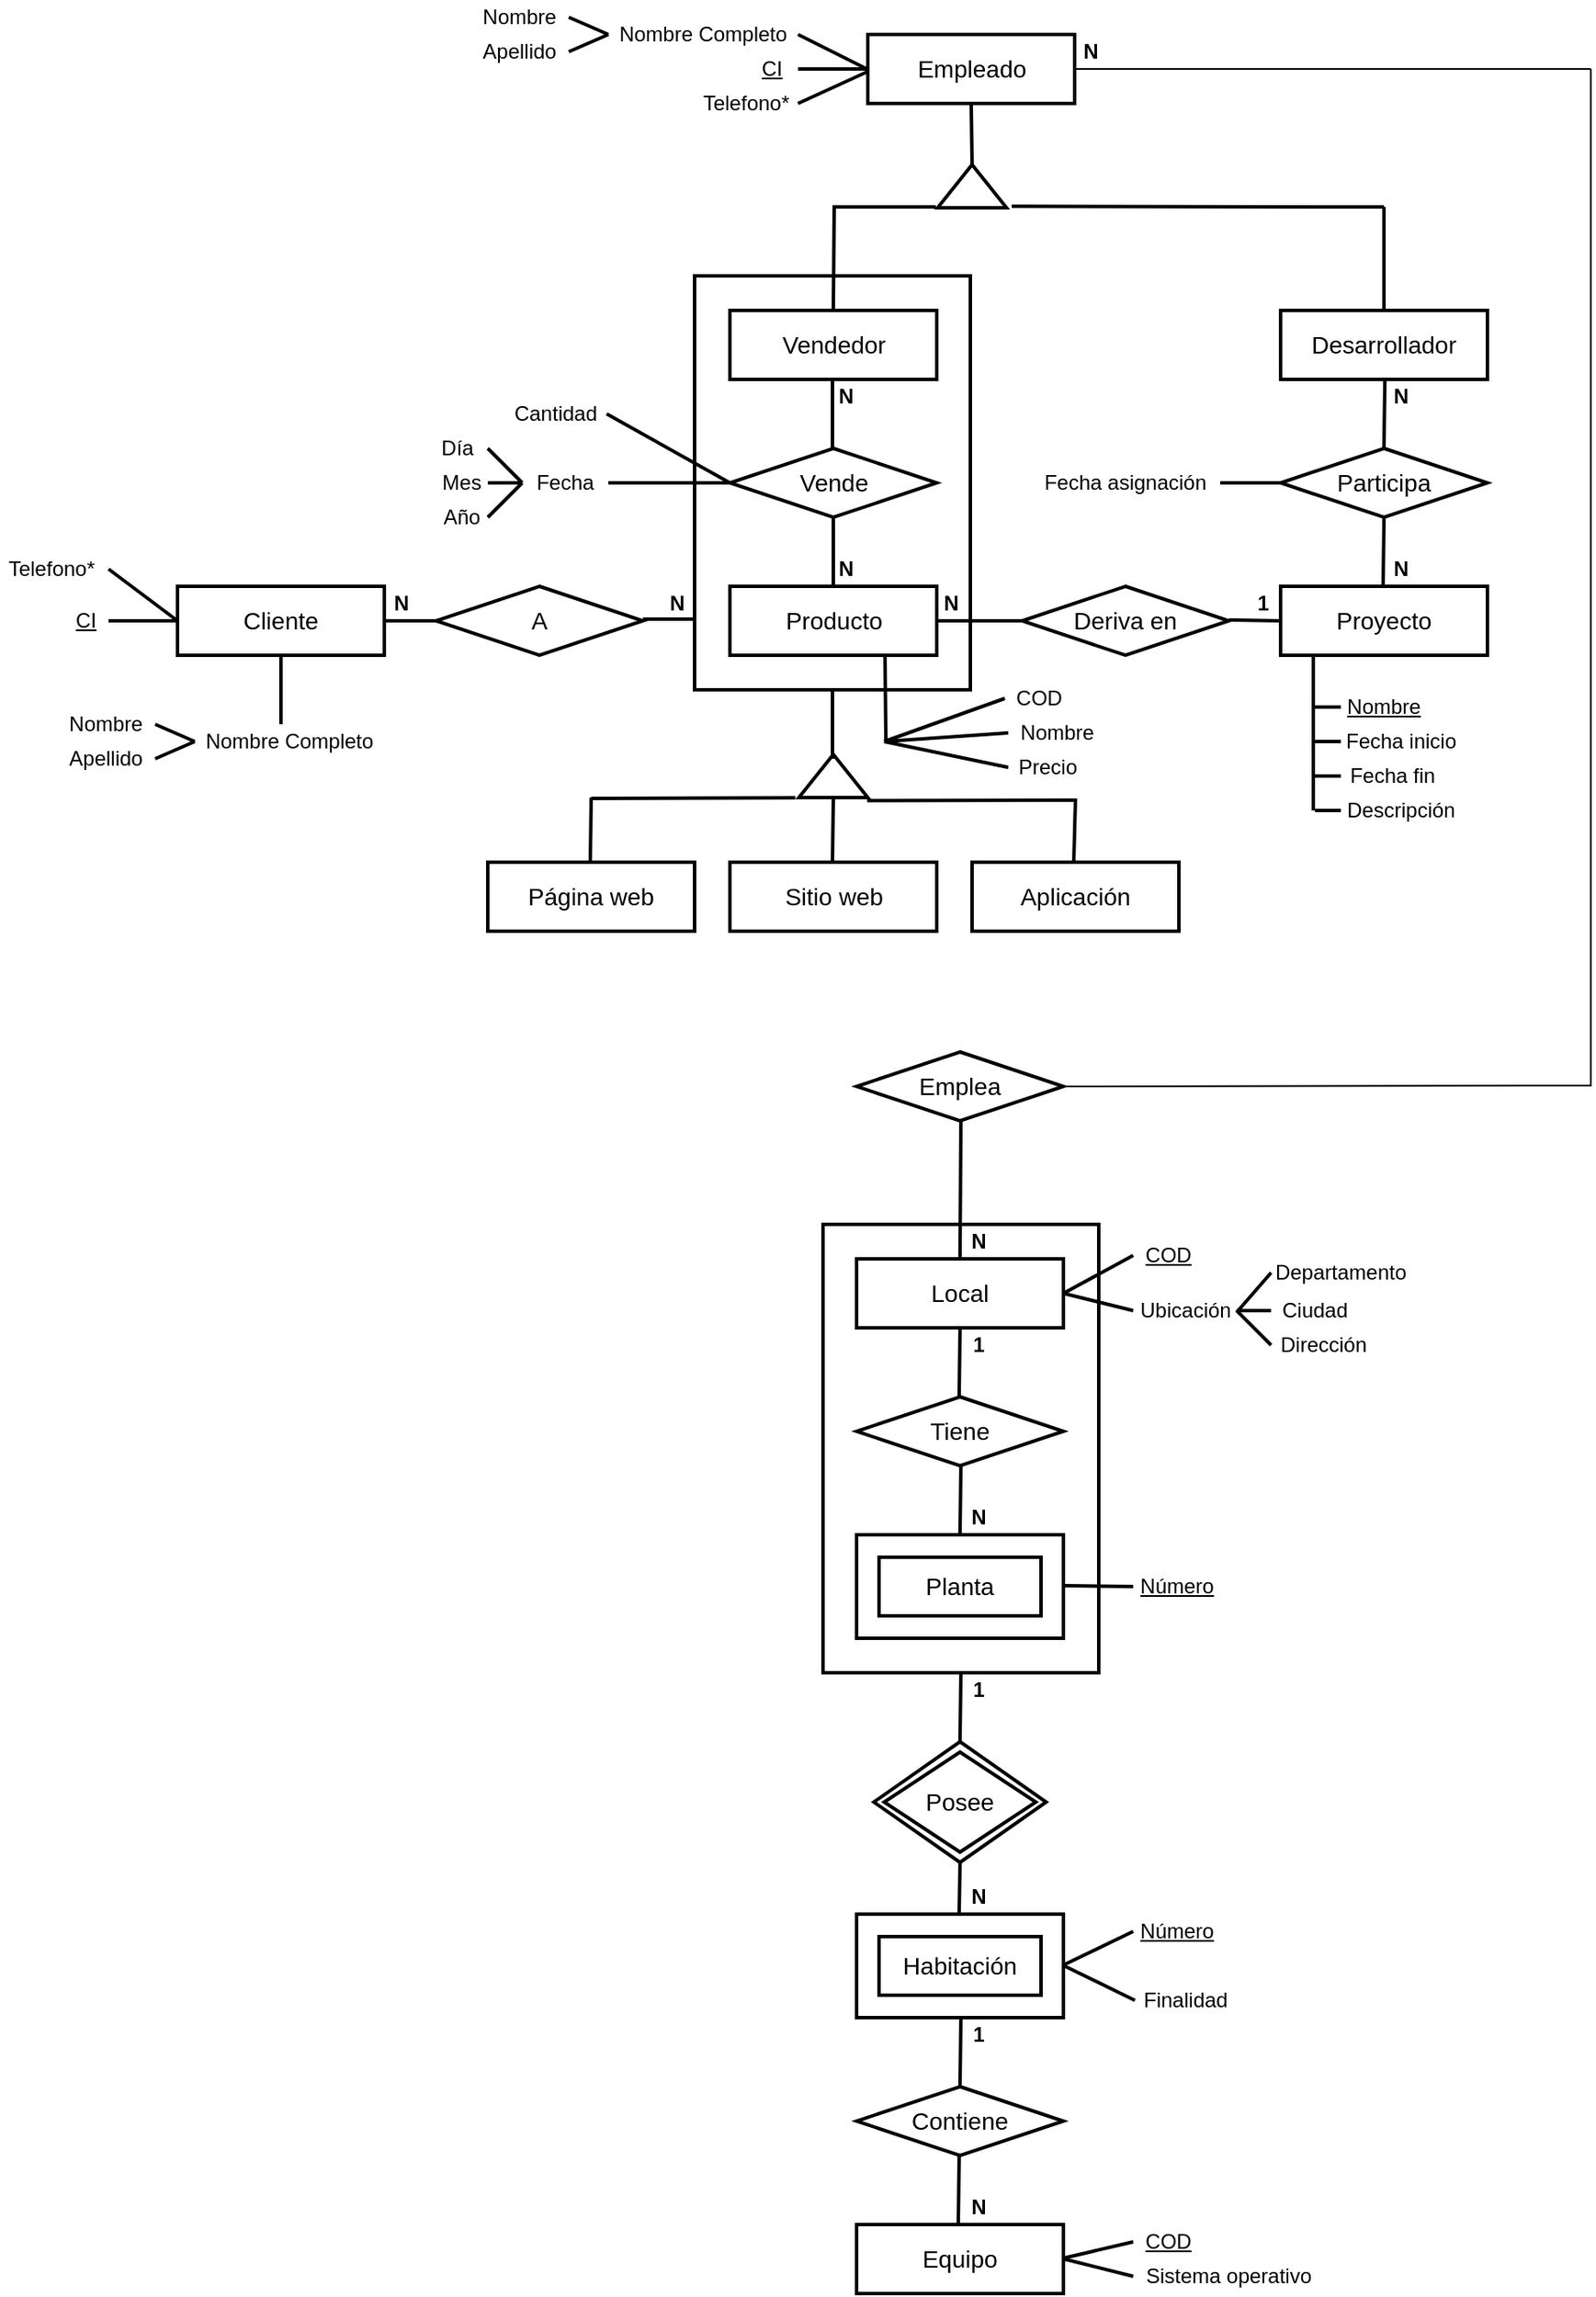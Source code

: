 <mxfile version="12.2.3" type="github" pages="1">
  <diagram id="7vONbLCQ9WCZ58bNW_wz" name="Page-1">
    <mxGraphModel dx="2560" dy="2330" grid="1" gridSize="10" guides="1" tooltips="1" connect="1" arrows="1" fold="1" page="1" pageScale="1" pageWidth="827" pageHeight="1169" math="0" shadow="0">
      <root>
        <mxCell id="0"/>
        <mxCell id="1" parent="0"/>
        <mxCell id="MQ059FCpELGgsUm1LF6T-42" value="" style="strokeWidth=2;whiteSpace=wrap;html=1;align=center;fontSize=14;" parent="1" vertex="1">
          <mxGeometry x="507.5" y="790" width="160" height="260" as="geometry"/>
        </mxCell>
        <mxCell id="MQ059FCpELGgsUm1LF6T-41" value="" style="strokeWidth=2;whiteSpace=wrap;html=1;align=center;fontSize=14;" parent="1" vertex="1">
          <mxGeometry x="433" y="240" width="160" height="240" as="geometry"/>
        </mxCell>
        <mxCell id="MQ059FCpELGgsUm1LF6T-2" value="Empleado" style="strokeWidth=2;whiteSpace=wrap;html=1;align=center;fontSize=14;" parent="1" vertex="1">
          <mxGeometry x="533.5" y="100" width="120" height="40" as="geometry"/>
        </mxCell>
        <mxCell id="MQ059FCpELGgsUm1LF6T-3" value="Local" style="strokeWidth=2;whiteSpace=wrap;html=1;align=center;fontSize=14;" parent="1" vertex="1">
          <mxGeometry x="527" y="810" width="120" height="40" as="geometry"/>
        </mxCell>
        <mxCell id="MQ059FCpELGgsUm1LF6T-7" value="Tiene" style="shape=rhombus;strokeWidth=2;fontSize=17;perimeter=rhombusPerimeter;whiteSpace=wrap;html=1;align=center;fontSize=14;" parent="1" vertex="1">
          <mxGeometry x="527" y="890" width="120" height="40" as="geometry"/>
        </mxCell>
        <mxCell id="MQ059FCpELGgsUm1LF6T-9" value="Planta" style="shape=ext;strokeWidth=2;margin=10;double=1;whiteSpace=wrap;html=1;align=center;fontSize=14;" parent="1" vertex="1">
          <mxGeometry x="527" y="970" width="120" height="60" as="geometry"/>
        </mxCell>
        <mxCell id="MQ059FCpELGgsUm1LF6T-10" value="Posee" style="shape=rhombus;double=1;strokeWidth=2;fontSize=17;perimeter=rhombusPerimeter;whiteSpace=wrap;html=1;align=center;fontSize=14;" parent="1" vertex="1">
          <mxGeometry x="537" y="1090" width="100" height="70" as="geometry"/>
        </mxCell>
        <mxCell id="MQ059FCpELGgsUm1LF6T-11" value="Habitación" style="shape=ext;strokeWidth=2;margin=10;double=1;whiteSpace=wrap;html=1;align=center;fontSize=14;" parent="1" vertex="1">
          <mxGeometry x="527" y="1190" width="120" height="60" as="geometry"/>
        </mxCell>
        <mxCell id="MQ059FCpELGgsUm1LF6T-13" value="Contiene" style="shape=rhombus;strokeWidth=2;fontSize=17;perimeter=rhombusPerimeter;whiteSpace=wrap;html=1;align=center;fontSize=14;" parent="1" vertex="1">
          <mxGeometry x="527" y="1290" width="120" height="40" as="geometry"/>
        </mxCell>
        <mxCell id="MQ059FCpELGgsUm1LF6T-14" value="Equipo" style="strokeWidth=2;whiteSpace=wrap;html=1;align=center;fontSize=14;" parent="1" vertex="1">
          <mxGeometry x="527" y="1370" width="120" height="40" as="geometry"/>
        </mxCell>
        <mxCell id="MQ059FCpELGgsUm1LF6T-17" value="" style="triangle;whiteSpace=wrap;html=1;rotation=-90;strokeWidth=2;" parent="1" vertex="1">
          <mxGeometry x="581.5" y="168" width="25" height="40" as="geometry"/>
        </mxCell>
        <mxCell id="MQ059FCpELGgsUm1LF6T-23" value="Desarrollador" style="strokeWidth=2;whiteSpace=wrap;html=1;align=center;fontSize=14;" parent="1" vertex="1">
          <mxGeometry x="773" y="260" width="120" height="40" as="geometry"/>
        </mxCell>
        <mxCell id="MQ059FCpELGgsUm1LF6T-24" value="Participa" style="shape=rhombus;strokeWidth=2;fontSize=17;perimeter=rhombusPerimeter;whiteSpace=wrap;html=1;align=center;fontSize=14;" parent="1" vertex="1">
          <mxGeometry x="773" y="340" width="120" height="40" as="geometry"/>
        </mxCell>
        <mxCell id="MQ059FCpELGgsUm1LF6T-25" value="Proyecto" style="strokeWidth=2;whiteSpace=wrap;html=1;align=center;fontSize=14;" parent="1" vertex="1">
          <mxGeometry x="773" y="420" width="120" height="40" as="geometry"/>
        </mxCell>
        <mxCell id="MQ059FCpELGgsUm1LF6T-27" value="" style="endArrow=none;html=1;exitX=1;exitY=0.5;exitDx=0;exitDy=0;strokeWidth=2;" parent="1" source="MQ059FCpELGgsUm1LF6T-17" edge="1">
          <mxGeometry width="50" height="50" relative="1" as="geometry">
            <mxPoint x="543.5" y="190" as="sourcePoint"/>
            <mxPoint x="593.5" y="140" as="targetPoint"/>
          </mxGeometry>
        </mxCell>
        <mxCell id="MQ059FCpELGgsUm1LF6T-28" value="" style="endArrow=none;html=1;exitX=0.033;exitY=1.075;exitDx=0;exitDy=0;strokeWidth=2;exitPerimeter=0;" parent="1" source="MQ059FCpELGgsUm1LF6T-17" edge="1">
          <mxGeometry width="50" height="50" relative="1" as="geometry">
            <mxPoint x="603.5" y="185" as="sourcePoint"/>
            <mxPoint x="833" y="200" as="targetPoint"/>
          </mxGeometry>
        </mxCell>
        <mxCell id="MQ059FCpELGgsUm1LF6T-29" value="" style="endArrow=none;html=1;strokeWidth=2;exitX=0.5;exitY=0;exitDx=0;exitDy=0;" parent="1" source="MQ059FCpELGgsUm1LF6T-23" edge="1">
          <mxGeometry width="50" height="50" relative="1" as="geometry">
            <mxPoint x="782.5" y="260" as="sourcePoint"/>
            <mxPoint x="833" y="200" as="targetPoint"/>
          </mxGeometry>
        </mxCell>
        <mxCell id="MQ059FCpELGgsUm1LF6T-30" value="Vendedor" style="strokeWidth=2;whiteSpace=wrap;html=1;align=center;fontSize=14;" parent="1" vertex="1">
          <mxGeometry x="453.5" y="260" width="120" height="40" as="geometry"/>
        </mxCell>
        <mxCell id="MQ059FCpELGgsUm1LF6T-31" value="Vende" style="shape=rhombus;strokeWidth=2;fontSize=17;perimeter=rhombusPerimeter;whiteSpace=wrap;html=1;align=center;fontSize=14;" parent="1" vertex="1">
          <mxGeometry x="453.5" y="340" width="120" height="40" as="geometry"/>
        </mxCell>
        <mxCell id="MQ059FCpELGgsUm1LF6T-32" value="Producto" style="strokeWidth=2;whiteSpace=wrap;html=1;align=center;fontSize=14;" parent="1" vertex="1">
          <mxGeometry x="453.5" y="420" width="120" height="40" as="geometry"/>
        </mxCell>
        <mxCell id="MQ059FCpELGgsUm1LF6T-33" value="" style="triangle;whiteSpace=wrap;html=1;rotation=-90;strokeWidth=2;" parent="1" vertex="1">
          <mxGeometry x="501" y="510" width="25" height="40" as="geometry"/>
        </mxCell>
        <mxCell id="MQ059FCpELGgsUm1LF6T-34" value="Aplicación" style="strokeWidth=2;whiteSpace=wrap;html=1;align=center;fontSize=14;" parent="1" vertex="1">
          <mxGeometry x="594" y="580" width="120" height="40" as="geometry"/>
        </mxCell>
        <mxCell id="MQ059FCpELGgsUm1LF6T-35" value="Sitio web" style="strokeWidth=2;whiteSpace=wrap;html=1;align=center;fontSize=14;" parent="1" vertex="1">
          <mxGeometry x="453.5" y="580" width="120" height="40" as="geometry"/>
        </mxCell>
        <mxCell id="MQ059FCpELGgsUm1LF6T-36" value="Página web" style="strokeWidth=2;whiteSpace=wrap;html=1;align=center;fontSize=14;" parent="1" vertex="1">
          <mxGeometry x="313" y="580" width="120" height="40" as="geometry"/>
        </mxCell>
        <mxCell id="MQ059FCpELGgsUm1LF6T-37" value="A" style="shape=rhombus;strokeWidth=2;fontSize=17;perimeter=rhombusPerimeter;whiteSpace=wrap;html=1;align=center;fontSize=14;" parent="1" vertex="1">
          <mxGeometry x="283" y="420" width="120" height="40" as="geometry"/>
        </mxCell>
        <mxCell id="MQ059FCpELGgsUm1LF6T-38" value="Cliente" style="strokeWidth=2;whiteSpace=wrap;html=1;align=center;fontSize=14;" parent="1" vertex="1">
          <mxGeometry x="133" y="420" width="120" height="40" as="geometry"/>
        </mxCell>
        <mxCell id="MQ059FCpELGgsUm1LF6T-39" value="" style="endArrow=none;html=1;strokeWidth=2;" parent="1" edge="1">
          <mxGeometry width="50" height="50" relative="1" as="geometry">
            <mxPoint x="513.5" y="260" as="sourcePoint"/>
            <mxPoint x="514" y="200" as="targetPoint"/>
          </mxGeometry>
        </mxCell>
        <mxCell id="MQ059FCpELGgsUm1LF6T-40" value="" style="endArrow=none;html=1;strokeWidth=2;" parent="1" edge="1">
          <mxGeometry width="50" height="50" relative="1" as="geometry">
            <mxPoint x="513" y="200" as="sourcePoint"/>
            <mxPoint x="573" y="200" as="targetPoint"/>
          </mxGeometry>
        </mxCell>
        <mxCell id="MQ059FCpELGgsUm1LF6T-43" value="Emplea" style="shape=rhombus;strokeWidth=2;fontSize=17;perimeter=rhombusPerimeter;whiteSpace=wrap;html=1;align=center;fontSize=14;" parent="1" vertex="1">
          <mxGeometry x="527" y="690" width="120" height="40" as="geometry"/>
        </mxCell>
        <mxCell id="MQ059FCpELGgsUm1LF6T-45" value="" style="endArrow=none;html=1;exitX=0.033;exitY=1.075;exitDx=0;exitDy=0;strokeWidth=2;exitPerimeter=0;entryX=0.5;entryY=0;entryDx=0;entryDy=0;" parent="1" target="MQ059FCpELGgsUm1LF6T-3" edge="1">
          <mxGeometry width="50" height="50" relative="1" as="geometry">
            <mxPoint x="587.5" y="730.175" as="sourcePoint"/>
            <mxPoint x="724" y="730.5" as="targetPoint"/>
          </mxGeometry>
        </mxCell>
        <mxCell id="MQ059FCpELGgsUm1LF6T-46" value="" style="endArrow=none;html=1;exitX=0.033;exitY=1.075;exitDx=0;exitDy=0;strokeWidth=2;exitPerimeter=0;" parent="1" edge="1">
          <mxGeometry width="50" height="50" relative="1" as="geometry">
            <mxPoint x="587" y="850.175" as="sourcePoint"/>
            <mxPoint x="586.5" y="890" as="targetPoint"/>
          </mxGeometry>
        </mxCell>
        <mxCell id="MQ059FCpELGgsUm1LF6T-47" value="" style="endArrow=none;html=1;exitX=0.033;exitY=1.075;exitDx=0;exitDy=0;strokeWidth=2;exitPerimeter=0;" parent="1" edge="1">
          <mxGeometry width="50" height="50" relative="1" as="geometry">
            <mxPoint x="587.5" y="930.175" as="sourcePoint"/>
            <mxPoint x="587" y="970" as="targetPoint"/>
          </mxGeometry>
        </mxCell>
        <mxCell id="MQ059FCpELGgsUm1LF6T-48" value="" style="endArrow=none;html=1;exitX=0.5;exitY=1;exitDx=0;exitDy=0;strokeWidth=2;entryX=0.5;entryY=0;entryDx=0;entryDy=0;" parent="1" source="MQ059FCpELGgsUm1LF6T-42" target="MQ059FCpELGgsUm1LF6T-10" edge="1">
          <mxGeometry width="50" height="50" relative="1" as="geometry">
            <mxPoint x="579" y="1050.175" as="sourcePoint"/>
            <mxPoint x="715.5" y="1050.5" as="targetPoint"/>
          </mxGeometry>
        </mxCell>
        <mxCell id="MQ059FCpELGgsUm1LF6T-49" value="" style="endArrow=none;html=1;exitX=0.5;exitY=1;exitDx=0;exitDy=0;strokeWidth=2;" parent="1" edge="1">
          <mxGeometry width="50" height="50" relative="1" as="geometry">
            <mxPoint x="587" y="1160" as="sourcePoint"/>
            <mxPoint x="586.5" y="1190" as="targetPoint"/>
          </mxGeometry>
        </mxCell>
        <mxCell id="MQ059FCpELGgsUm1LF6T-50" value="" style="endArrow=none;html=1;exitX=0.5;exitY=1;exitDx=0;exitDy=0;strokeWidth=2;entryX=0.5;entryY=0;entryDx=0;entryDy=0;" parent="1" target="MQ059FCpELGgsUm1LF6T-13" edge="1">
          <mxGeometry width="50" height="50" relative="1" as="geometry">
            <mxPoint x="587.5" y="1250" as="sourcePoint"/>
            <mxPoint x="587" y="1280" as="targetPoint"/>
          </mxGeometry>
        </mxCell>
        <mxCell id="MQ059FCpELGgsUm1LF6T-51" value="" style="endArrow=none;html=1;exitX=0.5;exitY=1;exitDx=0;exitDy=0;strokeWidth=2;entryX=0.5;entryY=0;entryDx=0;entryDy=0;" parent="1" edge="1">
          <mxGeometry width="50" height="50" relative="1" as="geometry">
            <mxPoint x="586.5" y="1330" as="sourcePoint"/>
            <mxPoint x="586" y="1370" as="targetPoint"/>
          </mxGeometry>
        </mxCell>
        <mxCell id="MQ059FCpELGgsUm1LF6T-52" value="" style="endArrow=none;html=1;strokeWidth=2;exitX=0.5;exitY=0;exitDx=0;exitDy=0;" parent="1" source="MQ059FCpELGgsUm1LF6T-24" edge="1">
          <mxGeometry width="50" height="50" relative="1" as="geometry">
            <mxPoint x="833.5" y="330" as="sourcePoint"/>
            <mxPoint x="833.5" y="300" as="targetPoint"/>
          </mxGeometry>
        </mxCell>
        <mxCell id="MQ059FCpELGgsUm1LF6T-53" value="" style="endArrow=none;html=1;strokeWidth=2;exitX=0.5;exitY=0;exitDx=0;exitDy=0;" parent="1" edge="1">
          <mxGeometry width="50" height="50" relative="1" as="geometry">
            <mxPoint x="832.5" y="420" as="sourcePoint"/>
            <mxPoint x="833" y="380" as="targetPoint"/>
          </mxGeometry>
        </mxCell>
        <mxCell id="MQ059FCpELGgsUm1LF6T-55" value="Deriva en" style="shape=rhombus;strokeWidth=2;fontSize=17;perimeter=rhombusPerimeter;whiteSpace=wrap;html=1;align=center;fontSize=14;" parent="1" vertex="1">
          <mxGeometry x="623" y="420" width="120" height="40" as="geometry"/>
        </mxCell>
        <mxCell id="MQ059FCpELGgsUm1LF6T-56" value="" style="endArrow=none;html=1;strokeWidth=2;entryX=1;entryY=0.5;entryDx=0;entryDy=0;" parent="1" target="MQ059FCpELGgsUm1LF6T-32" edge="1">
          <mxGeometry width="50" height="50" relative="1" as="geometry">
            <mxPoint x="622.5" y="440" as="sourcePoint"/>
            <mxPoint x="623" y="380" as="targetPoint"/>
          </mxGeometry>
        </mxCell>
        <mxCell id="MQ059FCpELGgsUm1LF6T-57" value="" style="endArrow=none;html=1;strokeWidth=2;entryX=1;entryY=0.5;entryDx=0;entryDy=0;" parent="1" edge="1">
          <mxGeometry width="50" height="50" relative="1" as="geometry">
            <mxPoint x="773" y="440" as="sourcePoint"/>
            <mxPoint x="743.0" y="439.5" as="targetPoint"/>
          </mxGeometry>
        </mxCell>
        <mxCell id="MQ059FCpELGgsUm1LF6T-58" value="" style="endArrow=none;html=1;strokeWidth=2;" parent="1" edge="1">
          <mxGeometry width="50" height="50" relative="1" as="geometry">
            <mxPoint x="513" y="520" as="sourcePoint"/>
            <mxPoint x="513" y="480" as="targetPoint"/>
          </mxGeometry>
        </mxCell>
        <mxCell id="MQ059FCpELGgsUm1LF6T-59" value="" style="endArrow=none;html=1;strokeWidth=2;entryX=0;entryY=0.5;entryDx=0;entryDy=0;" parent="1" target="MQ059FCpELGgsUm1LF6T-33" edge="1">
          <mxGeometry width="50" height="50" relative="1" as="geometry">
            <mxPoint x="513" y="580" as="sourcePoint"/>
            <mxPoint x="513" y="540" as="targetPoint"/>
          </mxGeometry>
        </mxCell>
        <mxCell id="MQ059FCpELGgsUm1LF6T-60" value="" style="endArrow=none;html=1;strokeWidth=2;" parent="1" edge="1">
          <mxGeometry width="50" height="50" relative="1" as="geometry">
            <mxPoint x="653" y="580" as="sourcePoint"/>
            <mxPoint x="654" y="543" as="targetPoint"/>
          </mxGeometry>
        </mxCell>
        <mxCell id="MQ059FCpELGgsUm1LF6T-61" value="" style="endArrow=none;html=1;strokeWidth=2;entryX=0;entryY=0.5;entryDx=0;entryDy=0;" parent="1" edge="1">
          <mxGeometry width="50" height="50" relative="1" as="geometry">
            <mxPoint x="372.5" y="580" as="sourcePoint"/>
            <mxPoint x="373" y="542.5" as="targetPoint"/>
          </mxGeometry>
        </mxCell>
        <mxCell id="MQ059FCpELGgsUm1LF6T-62" value="" style="endArrow=none;html=1;strokeWidth=2;exitX=-0.003;exitY=-0.052;exitDx=0;exitDy=0;exitPerimeter=0;" parent="1" source="MQ059FCpELGgsUm1LF6T-33" edge="1">
          <mxGeometry width="50" height="50" relative="1" as="geometry">
            <mxPoint x="493" y="537.5" as="sourcePoint"/>
            <mxPoint x="373" y="543" as="targetPoint"/>
          </mxGeometry>
        </mxCell>
        <mxCell id="MQ059FCpELGgsUm1LF6T-63" value="" style="endArrow=none;html=1;strokeWidth=2;entryX=-0.071;entryY=0.991;entryDx=0;entryDy=0;entryPerimeter=0;" parent="1" target="MQ059FCpELGgsUm1LF6T-33" edge="1">
          <mxGeometry width="50" height="50" relative="1" as="geometry">
            <mxPoint x="654" y="544" as="sourcePoint"/>
            <mxPoint x="536" y="541" as="targetPoint"/>
          </mxGeometry>
        </mxCell>
        <mxCell id="MQ059FCpELGgsUm1LF6T-64" value="" style="endArrow=none;html=1;strokeWidth=2;" parent="1" edge="1">
          <mxGeometry width="50" height="50" relative="1" as="geometry">
            <mxPoint x="433.0" y="439" as="sourcePoint"/>
            <mxPoint x="403" y="439" as="targetPoint"/>
          </mxGeometry>
        </mxCell>
        <mxCell id="MQ059FCpELGgsUm1LF6T-65" value="" style="endArrow=none;html=1;strokeWidth=2;" parent="1" edge="1">
          <mxGeometry width="50" height="50" relative="1" as="geometry">
            <mxPoint x="283.0" y="440" as="sourcePoint"/>
            <mxPoint x="253" y="440" as="targetPoint"/>
          </mxGeometry>
        </mxCell>
        <mxCell id="MQ059FCpELGgsUm1LF6T-66" value="N" style="text;html=1;strokeColor=none;fillColor=none;align=center;verticalAlign=middle;whiteSpace=wrap;rounded=0;strokeWidth=1;fontStyle=1" parent="1" vertex="1">
          <mxGeometry x="243" y="420" width="40" height="20" as="geometry"/>
        </mxCell>
        <mxCell id="MQ059FCpELGgsUm1LF6T-68" value="N" style="text;html=1;strokeColor=none;fillColor=none;align=center;verticalAlign=middle;whiteSpace=wrap;rounded=0;strokeWidth=1;fontStyle=1" parent="1" vertex="1">
          <mxGeometry x="403" y="420" width="40" height="20" as="geometry"/>
        </mxCell>
        <mxCell id="MQ059FCpELGgsUm1LF6T-71" value="N" style="text;html=1;strokeColor=none;fillColor=none;align=center;verticalAlign=middle;whiteSpace=wrap;rounded=0;strokeWidth=1;fontStyle=1" parent="1" vertex="1">
          <mxGeometry x="501" y="400" width="40" height="20" as="geometry"/>
        </mxCell>
        <mxCell id="MQ059FCpELGgsUm1LF6T-72" value="" style="endArrow=none;html=1;strokeWidth=2;" parent="1" edge="1">
          <mxGeometry width="50" height="50" relative="1" as="geometry">
            <mxPoint x="513" y="340" as="sourcePoint"/>
            <mxPoint x="513" y="300.0" as="targetPoint"/>
          </mxGeometry>
        </mxCell>
        <mxCell id="MQ059FCpELGgsUm1LF6T-73" value="" style="endArrow=none;html=1;strokeWidth=2;" parent="1" edge="1">
          <mxGeometry width="50" height="50" relative="1" as="geometry">
            <mxPoint x="513.5" y="420" as="sourcePoint"/>
            <mxPoint x="513.5" y="380.0" as="targetPoint"/>
          </mxGeometry>
        </mxCell>
        <mxCell id="MQ059FCpELGgsUm1LF6T-74" value="N" style="text;html=1;strokeColor=none;fillColor=none;align=center;verticalAlign=middle;whiteSpace=wrap;rounded=0;strokeWidth=1;fontStyle=1" parent="1" vertex="1">
          <mxGeometry x="501" y="300" width="40" height="20" as="geometry"/>
        </mxCell>
        <mxCell id="MQ059FCpELGgsUm1LF6T-75" value="N" style="text;html=1;strokeColor=none;fillColor=none;align=center;verticalAlign=middle;whiteSpace=wrap;rounded=0;strokeWidth=1;fontStyle=1" parent="1" vertex="1">
          <mxGeometry x="561.5" y="420" width="40" height="20" as="geometry"/>
        </mxCell>
        <mxCell id="MQ059FCpELGgsUm1LF6T-76" value="N" style="text;html=1;strokeColor=none;fillColor=none;align=center;verticalAlign=middle;whiteSpace=wrap;rounded=0;strokeWidth=1;fontStyle=1" parent="1" vertex="1">
          <mxGeometry x="823" y="400" width="40" height="20" as="geometry"/>
        </mxCell>
        <mxCell id="MQ059FCpELGgsUm1LF6T-77" value="N" style="text;html=1;strokeColor=none;fillColor=none;align=center;verticalAlign=middle;whiteSpace=wrap;rounded=0;strokeWidth=1;fontStyle=1" parent="1" vertex="1">
          <mxGeometry x="823" y="300" width="40" height="20" as="geometry"/>
        </mxCell>
        <mxCell id="MQ059FCpELGgsUm1LF6T-78" value="N" style="text;html=1;strokeColor=none;fillColor=none;align=center;verticalAlign=middle;whiteSpace=wrap;rounded=0;strokeWidth=1;fontStyle=1" parent="1" vertex="1">
          <mxGeometry x="643" y="100" width="40" height="20" as="geometry"/>
        </mxCell>
        <mxCell id="MQ059FCpELGgsUm1LF6T-79" value="N" style="text;html=1;strokeColor=none;fillColor=none;align=center;verticalAlign=middle;whiteSpace=wrap;rounded=0;strokeWidth=1;fontStyle=1" parent="1" vertex="1">
          <mxGeometry x="577.5" y="790" width="40" height="20" as="geometry"/>
        </mxCell>
        <mxCell id="MQ059FCpELGgsUm1LF6T-80" value="N" style="text;html=1;strokeColor=none;fillColor=none;align=center;verticalAlign=middle;whiteSpace=wrap;rounded=0;strokeWidth=1;fontStyle=1" parent="1" vertex="1">
          <mxGeometry x="577.5" y="950" width="40" height="20" as="geometry"/>
        </mxCell>
        <mxCell id="MQ059FCpELGgsUm1LF6T-81" value="N" style="text;html=1;strokeColor=none;fillColor=none;align=center;verticalAlign=middle;whiteSpace=wrap;rounded=0;strokeWidth=1;fontStyle=1" parent="1" vertex="1">
          <mxGeometry x="577.5" y="1170" width="40" height="20" as="geometry"/>
        </mxCell>
        <mxCell id="MQ059FCpELGgsUm1LF6T-82" value="N" style="text;html=1;strokeColor=none;fillColor=none;align=center;verticalAlign=middle;whiteSpace=wrap;rounded=0;strokeWidth=1;fontStyle=1" parent="1" vertex="1">
          <mxGeometry x="577.5" y="1350" width="40" height="20" as="geometry"/>
        </mxCell>
        <mxCell id="MQ059FCpELGgsUm1LF6T-83" value="1" style="text;html=1;strokeColor=none;fillColor=none;align=center;verticalAlign=middle;whiteSpace=wrap;rounded=0;strokeWidth=1;fontStyle=1" parent="1" vertex="1">
          <mxGeometry x="743" y="420" width="40" height="20" as="geometry"/>
        </mxCell>
        <mxCell id="MQ059FCpELGgsUm1LF6T-85" value="1" style="text;html=1;strokeColor=none;fillColor=none;align=center;verticalAlign=middle;whiteSpace=wrap;rounded=0;strokeWidth=1;fontStyle=1" parent="1" vertex="1">
          <mxGeometry x="577.5" y="1050" width="40" height="20" as="geometry"/>
        </mxCell>
        <mxCell id="MQ059FCpELGgsUm1LF6T-86" value="1" style="text;html=1;strokeColor=none;fillColor=none;align=center;verticalAlign=middle;whiteSpace=wrap;rounded=0;strokeWidth=1;fontStyle=1" parent="1" vertex="1">
          <mxGeometry x="577.5" y="1250" width="40" height="20" as="geometry"/>
        </mxCell>
        <mxCell id="MQ059FCpELGgsUm1LF6T-87" value="1" style="text;html=1;strokeColor=none;fillColor=none;align=center;verticalAlign=middle;whiteSpace=wrap;rounded=0;strokeWidth=1;fontStyle=1" parent="1" vertex="1">
          <mxGeometry x="577.5" y="850" width="40" height="20" as="geometry"/>
        </mxCell>
        <mxCell id="zq5FpyVHTdPAyqJpxwwP-1" value="Nombre Completo" style="text;html=1;strokeColor=none;fillColor=none;align=center;verticalAlign=middle;whiteSpace=wrap;rounded=0;" parent="1" vertex="1">
          <mxGeometry x="383" y="90" width="110" height="20" as="geometry"/>
        </mxCell>
        <mxCell id="zq5FpyVHTdPAyqJpxwwP-2" value="CI" style="text;html=1;strokeColor=none;fillColor=none;align=center;verticalAlign=middle;whiteSpace=wrap;rounded=0;fontStyle=4" parent="1" vertex="1">
          <mxGeometry x="463" y="110" width="30" height="20" as="geometry"/>
        </mxCell>
        <mxCell id="zq5FpyVHTdPAyqJpxwwP-3" value="Telefono*" style="text;html=1;strokeColor=none;fillColor=none;align=center;verticalAlign=middle;whiteSpace=wrap;rounded=0;" parent="1" vertex="1">
          <mxGeometry x="433" y="130" width="60" height="20" as="geometry"/>
        </mxCell>
        <mxCell id="zq5FpyVHTdPAyqJpxwwP-4" value="Nombre" style="text;html=1;strokeColor=none;fillColor=none;align=center;verticalAlign=middle;whiteSpace=wrap;rounded=0;" parent="1" vertex="1">
          <mxGeometry x="303" y="80" width="57" height="20" as="geometry"/>
        </mxCell>
        <mxCell id="zq5FpyVHTdPAyqJpxwwP-5" value="Apellido" style="text;html=1;strokeColor=none;fillColor=none;align=center;verticalAlign=middle;whiteSpace=wrap;rounded=0;" parent="1" vertex="1">
          <mxGeometry x="303" y="100" width="57" height="20" as="geometry"/>
        </mxCell>
        <mxCell id="zq5FpyVHTdPAyqJpxwwP-6" value="" style="endArrow=none;html=1;exitX=1;exitY=0.5;exitDx=0;exitDy=0;strokeWidth=2;entryX=0;entryY=0.5;entryDx=0;entryDy=0;" parent="1" source="zq5FpyVHTdPAyqJpxwwP-3" edge="1">
          <mxGeometry width="50" height="50" relative="1" as="geometry">
            <mxPoint x="254.5" y="120.175" as="sourcePoint"/>
            <mxPoint x="533.5" y="121.5" as="targetPoint"/>
          </mxGeometry>
        </mxCell>
        <mxCell id="zq5FpyVHTdPAyqJpxwwP-7" value="" style="endArrow=none;html=1;exitX=1;exitY=0.5;exitDx=0;exitDy=0;strokeWidth=2;" parent="1" source="zq5FpyVHTdPAyqJpxwwP-2" edge="1">
          <mxGeometry width="50" height="50" relative="1" as="geometry">
            <mxPoint x="485.5" y="108.5" as="sourcePoint"/>
            <mxPoint x="533" y="120" as="targetPoint"/>
          </mxGeometry>
        </mxCell>
        <mxCell id="zq5FpyVHTdPAyqJpxwwP-8" value="" style="endArrow=none;html=1;exitX=1;exitY=0.5;exitDx=0;exitDy=0;strokeWidth=2;" parent="1" source="zq5FpyVHTdPAyqJpxwwP-1" edge="1">
          <mxGeometry width="50" height="50" relative="1" as="geometry">
            <mxPoint x="493" y="79.5" as="sourcePoint"/>
            <mxPoint x="533" y="120" as="targetPoint"/>
          </mxGeometry>
        </mxCell>
        <mxCell id="zq5FpyVHTdPAyqJpxwwP-9" value="" style="endArrow=none;html=1;exitX=1;exitY=0.5;exitDx=0;exitDy=0;strokeWidth=2;entryX=0;entryY=0.5;entryDx=0;entryDy=0;" parent="1" source="zq5FpyVHTdPAyqJpxwwP-4" target="zq5FpyVHTdPAyqJpxwwP-1" edge="1">
          <mxGeometry width="50" height="50" relative="1" as="geometry">
            <mxPoint x="343" y="70" as="sourcePoint"/>
            <mxPoint x="383" y="90" as="targetPoint"/>
          </mxGeometry>
        </mxCell>
        <mxCell id="zq5FpyVHTdPAyqJpxwwP-11" value="" style="endArrow=none;html=1;exitX=1;exitY=0.5;exitDx=0;exitDy=0;strokeWidth=2;entryX=0;entryY=0.5;entryDx=0;entryDy=0;" parent="1" source="zq5FpyVHTdPAyqJpxwwP-5" target="zq5FpyVHTdPAyqJpxwwP-1" edge="1">
          <mxGeometry width="50" height="50" relative="1" as="geometry">
            <mxPoint x="373" y="115" as="sourcePoint"/>
            <mxPoint x="396" y="125" as="targetPoint"/>
          </mxGeometry>
        </mxCell>
        <mxCell id="zq5FpyVHTdPAyqJpxwwP-12" value="Fecha asignación" style="text;html=1;strokeColor=none;fillColor=none;align=center;verticalAlign=middle;whiteSpace=wrap;rounded=0;" parent="1" vertex="1">
          <mxGeometry x="628" y="350" width="110" height="20" as="geometry"/>
        </mxCell>
        <mxCell id="zq5FpyVHTdPAyqJpxwwP-13" value="" style="endArrow=none;html=1;strokeWidth=2;exitX=1;exitY=0.5;exitDx=0;exitDy=0;" parent="1" source="zq5FpyVHTdPAyqJpxwwP-12" edge="1">
          <mxGeometry width="50" height="50" relative="1" as="geometry">
            <mxPoint x="743" y="360" as="sourcePoint"/>
            <mxPoint x="773" y="360" as="targetPoint"/>
          </mxGeometry>
        </mxCell>
        <mxCell id="zq5FpyVHTdPAyqJpxwwP-15" value="Fecha" style="text;html=1;strokeColor=none;fillColor=none;align=center;verticalAlign=middle;whiteSpace=wrap;rounded=0;" parent="1" vertex="1">
          <mxGeometry x="333" y="350" width="50" height="20" as="geometry"/>
        </mxCell>
        <mxCell id="zq5FpyVHTdPAyqJpxwwP-16" value="" style="endArrow=none;html=1;strokeWidth=2;exitX=1;exitY=0.5;exitDx=0;exitDy=0;" parent="1" source="zq5FpyVHTdPAyqJpxwwP-15" edge="1">
          <mxGeometry width="50" height="50" relative="1" as="geometry">
            <mxPoint x="393" y="360" as="sourcePoint"/>
            <mxPoint x="455.5" y="360" as="targetPoint"/>
          </mxGeometry>
        </mxCell>
        <mxCell id="zq5FpyVHTdPAyqJpxwwP-17" value="" style="endArrow=none;html=1;strokeWidth=2;exitX=1;exitY=0.5;exitDx=0;exitDy=0;entryX=0;entryY=0.5;entryDx=0;entryDy=0;" parent="1" source="zq5FpyVHTdPAyqJpxwwP-18" target="zq5FpyVHTdPAyqJpxwwP-15" edge="1">
          <mxGeometry width="50" height="50" relative="1" as="geometry">
            <mxPoint x="277" y="280" as="sourcePoint"/>
            <mxPoint x="349.5" y="280" as="targetPoint"/>
          </mxGeometry>
        </mxCell>
        <mxCell id="zq5FpyVHTdPAyqJpxwwP-18" value="Día" style="text;html=1;strokeColor=none;fillColor=none;align=center;verticalAlign=middle;whiteSpace=wrap;rounded=0;" parent="1" vertex="1">
          <mxGeometry x="278" y="330" width="35" height="20" as="geometry"/>
        </mxCell>
        <mxCell id="zq5FpyVHTdPAyqJpxwwP-19" value="Mes" style="text;html=1;strokeColor=none;fillColor=none;align=center;verticalAlign=middle;whiteSpace=wrap;rounded=0;" parent="1" vertex="1">
          <mxGeometry x="283" y="350" width="30" height="20" as="geometry"/>
        </mxCell>
        <mxCell id="zq5FpyVHTdPAyqJpxwwP-20" value="Año" style="text;html=1;strokeColor=none;fillColor=none;align=center;verticalAlign=middle;whiteSpace=wrap;rounded=0;" parent="1" vertex="1">
          <mxGeometry x="283" y="370" width="30" height="20" as="geometry"/>
        </mxCell>
        <mxCell id="zq5FpyVHTdPAyqJpxwwP-26" value="" style="endArrow=none;html=1;strokeWidth=2;exitX=1;exitY=0.5;exitDx=0;exitDy=0;entryX=0;entryY=0.5;entryDx=0;entryDy=0;" parent="1" source="zq5FpyVHTdPAyqJpxwwP-19" target="zq5FpyVHTdPAyqJpxwwP-15" edge="1">
          <mxGeometry width="50" height="50" relative="1" as="geometry">
            <mxPoint x="321.5" y="380" as="sourcePoint"/>
            <mxPoint x="341.5" y="400" as="targetPoint"/>
          </mxGeometry>
        </mxCell>
        <mxCell id="zq5FpyVHTdPAyqJpxwwP-27" value="" style="endArrow=none;html=1;strokeWidth=2;exitX=1;exitY=0.5;exitDx=0;exitDy=0;entryX=0;entryY=0.5;entryDx=0;entryDy=0;" parent="1" source="zq5FpyVHTdPAyqJpxwwP-20" target="zq5FpyVHTdPAyqJpxwwP-15" edge="1">
          <mxGeometry width="50" height="50" relative="1" as="geometry">
            <mxPoint x="323" y="380" as="sourcePoint"/>
            <mxPoint x="343" y="380" as="targetPoint"/>
          </mxGeometry>
        </mxCell>
        <mxCell id="zq5FpyVHTdPAyqJpxwwP-28" value="" style="endArrow=none;html=1;strokeWidth=2;entryX=0;entryY=0.5;entryDx=0;entryDy=0;exitX=1;exitY=0.5;exitDx=0;exitDy=0;" parent="1" source="zq5FpyVHTdPAyqJpxwwP-29" target="MQ059FCpELGgsUm1LF6T-31" edge="1">
          <mxGeometry width="50" height="50" relative="1" as="geometry">
            <mxPoint x="403" y="310" as="sourcePoint"/>
            <mxPoint x="433" y="320" as="targetPoint"/>
          </mxGeometry>
        </mxCell>
        <mxCell id="zq5FpyVHTdPAyqJpxwwP-29" value="Cantidad" style="text;html=1;strokeColor=none;fillColor=none;align=center;verticalAlign=middle;whiteSpace=wrap;rounded=0;" parent="1" vertex="1">
          <mxGeometry x="323" y="310" width="59" height="20" as="geometry"/>
        </mxCell>
        <mxCell id="zq5FpyVHTdPAyqJpxwwP-30" value="Nombre Completo" style="text;html=1;strokeColor=none;fillColor=none;align=center;verticalAlign=middle;whiteSpace=wrap;rounded=0;" parent="1" vertex="1">
          <mxGeometry x="143" y="500" width="110" height="20" as="geometry"/>
        </mxCell>
        <mxCell id="zq5FpyVHTdPAyqJpxwwP-31" value="CI" style="text;html=1;strokeColor=none;fillColor=none;align=center;verticalAlign=middle;whiteSpace=wrap;rounded=0;fontStyle=4" parent="1" vertex="1">
          <mxGeometry x="70" y="430" width="20" height="20" as="geometry"/>
        </mxCell>
        <mxCell id="zq5FpyVHTdPAyqJpxwwP-32" value="Telefono*" style="text;html=1;strokeColor=none;fillColor=none;align=center;verticalAlign=middle;whiteSpace=wrap;rounded=0;" parent="1" vertex="1">
          <mxGeometry x="30" y="400" width="60" height="20" as="geometry"/>
        </mxCell>
        <mxCell id="zq5FpyVHTdPAyqJpxwwP-33" value="Nombre" style="text;html=1;strokeColor=none;fillColor=none;align=center;verticalAlign=middle;whiteSpace=wrap;rounded=0;" parent="1" vertex="1">
          <mxGeometry x="63" y="490" width="57" height="20" as="geometry"/>
        </mxCell>
        <mxCell id="zq5FpyVHTdPAyqJpxwwP-34" value="Apellido" style="text;html=1;strokeColor=none;fillColor=none;align=center;verticalAlign=middle;whiteSpace=wrap;rounded=0;" parent="1" vertex="1">
          <mxGeometry x="63" y="510" width="57" height="20" as="geometry"/>
        </mxCell>
        <mxCell id="zq5FpyVHTdPAyqJpxwwP-35" value="" style="endArrow=none;html=1;exitX=1;exitY=0.5;exitDx=0;exitDy=0;strokeWidth=2;entryX=0;entryY=0.5;entryDx=0;entryDy=0;" parent="1" target="zq5FpyVHTdPAyqJpxwwP-30" edge="1">
          <mxGeometry width="50" height="50" relative="1" as="geometry">
            <mxPoint x="120.0" y="500" as="sourcePoint"/>
            <mxPoint x="143" y="500" as="targetPoint"/>
          </mxGeometry>
        </mxCell>
        <mxCell id="zq5FpyVHTdPAyqJpxwwP-36" value="" style="endArrow=none;html=1;exitX=1;exitY=0.5;exitDx=0;exitDy=0;strokeWidth=2;entryX=0;entryY=0.5;entryDx=0;entryDy=0;" parent="1" source="zq5FpyVHTdPAyqJpxwwP-34" target="zq5FpyVHTdPAyqJpxwwP-30" edge="1">
          <mxGeometry width="50" height="50" relative="1" as="geometry">
            <mxPoint x="133" y="525" as="sourcePoint"/>
            <mxPoint x="156" y="535" as="targetPoint"/>
          </mxGeometry>
        </mxCell>
        <mxCell id="zq5FpyVHTdPAyqJpxwwP-37" value="" style="endArrow=none;html=1;strokeWidth=2;entryX=0;entryY=0.5;entryDx=0;entryDy=0;" parent="1" edge="1">
          <mxGeometry width="50" height="50" relative="1" as="geometry">
            <mxPoint x="193" y="500" as="sourcePoint"/>
            <mxPoint x="193" y="460" as="targetPoint"/>
          </mxGeometry>
        </mxCell>
        <mxCell id="zq5FpyVHTdPAyqJpxwwP-38" value="" style="endArrow=none;html=1;strokeWidth=2;" parent="1" edge="1">
          <mxGeometry width="50" height="50" relative="1" as="geometry">
            <mxPoint x="133" y="440" as="sourcePoint"/>
            <mxPoint x="93" y="410" as="targetPoint"/>
          </mxGeometry>
        </mxCell>
        <mxCell id="zq5FpyVHTdPAyqJpxwwP-41" value="" style="endArrow=none;html=1;strokeWidth=2;" parent="1" edge="1">
          <mxGeometry width="50" height="50" relative="1" as="geometry">
            <mxPoint x="133" y="440" as="sourcePoint"/>
            <mxPoint x="93" y="440" as="targetPoint"/>
          </mxGeometry>
        </mxCell>
        <mxCell id="zq5FpyVHTdPAyqJpxwwP-47" value="Nombre" style="text;html=1;strokeColor=none;fillColor=none;align=center;verticalAlign=middle;whiteSpace=wrap;rounded=0;fontStyle=4" parent="1" vertex="1">
          <mxGeometry x="808" y="480" width="50" height="20" as="geometry"/>
        </mxCell>
        <mxCell id="zq5FpyVHTdPAyqJpxwwP-48" value="Fecha inicio" style="text;html=1;strokeColor=none;fillColor=none;align=center;verticalAlign=middle;whiteSpace=wrap;rounded=0;" parent="1" vertex="1">
          <mxGeometry x="808" y="500" width="70" height="20" as="geometry"/>
        </mxCell>
        <mxCell id="zq5FpyVHTdPAyqJpxwwP-49" value="Fecha fin" style="text;html=1;strokeColor=none;fillColor=none;align=center;verticalAlign=middle;whiteSpace=wrap;rounded=0;" parent="1" vertex="1">
          <mxGeometry x="808" y="520" width="60" height="20" as="geometry"/>
        </mxCell>
        <mxCell id="zq5FpyVHTdPAyqJpxwwP-50" value="Descripción" style="text;html=1;strokeColor=none;fillColor=none;align=center;verticalAlign=middle;whiteSpace=wrap;rounded=0;" parent="1" vertex="1">
          <mxGeometry x="808" y="540" width="70" height="20" as="geometry"/>
        </mxCell>
        <mxCell id="zq5FpyVHTdPAyqJpxwwP-56" value="" style="endArrow=none;html=1;strokeWidth=2;" parent="1" edge="1">
          <mxGeometry width="50" height="50" relative="1" as="geometry">
            <mxPoint x="792" y="460" as="sourcePoint"/>
            <mxPoint x="792" y="550" as="targetPoint"/>
          </mxGeometry>
        </mxCell>
        <mxCell id="zq5FpyVHTdPAyqJpxwwP-57" value="" style="endArrow=none;html=1;strokeWidth=2;exitX=0;exitY=0.5;exitDx=0;exitDy=0;" parent="1" source="zq5FpyVHTdPAyqJpxwwP-50" edge="1">
          <mxGeometry width="50" height="50" relative="1" as="geometry">
            <mxPoint x="803" y="550" as="sourcePoint"/>
            <mxPoint x="793" y="550" as="targetPoint"/>
          </mxGeometry>
        </mxCell>
        <mxCell id="zq5FpyVHTdPAyqJpxwwP-58" value="" style="endArrow=none;html=1;strokeWidth=2;exitX=0;exitY=0.5;exitDx=0;exitDy=0;" parent="1" edge="1">
          <mxGeometry width="50" height="50" relative="1" as="geometry">
            <mxPoint x="808" y="530" as="sourcePoint"/>
            <mxPoint x="793" y="530" as="targetPoint"/>
          </mxGeometry>
        </mxCell>
        <mxCell id="zq5FpyVHTdPAyqJpxwwP-59" value="" style="endArrow=none;html=1;strokeWidth=2;exitX=0;exitY=0.5;exitDx=0;exitDy=0;" parent="1" edge="1">
          <mxGeometry width="50" height="50" relative="1" as="geometry">
            <mxPoint x="808" y="510" as="sourcePoint"/>
            <mxPoint x="793" y="510" as="targetPoint"/>
          </mxGeometry>
        </mxCell>
        <mxCell id="zq5FpyVHTdPAyqJpxwwP-60" value="" style="endArrow=none;html=1;strokeWidth=2;exitX=0;exitY=0.5;exitDx=0;exitDy=0;" parent="1" edge="1">
          <mxGeometry width="50" height="50" relative="1" as="geometry">
            <mxPoint x="808" y="490" as="sourcePoint"/>
            <mxPoint x="793" y="490" as="targetPoint"/>
          </mxGeometry>
        </mxCell>
        <mxCell id="zq5FpyVHTdPAyqJpxwwP-61" value="" style="endArrow=none;html=1;strokeWidth=2;" parent="1" edge="1">
          <mxGeometry width="50" height="50" relative="1" as="geometry">
            <mxPoint x="687.5" y="1000" as="sourcePoint"/>
            <mxPoint x="647" y="999.5" as="targetPoint"/>
          </mxGeometry>
        </mxCell>
        <mxCell id="zq5FpyVHTdPAyqJpxwwP-62" value="Número" style="text;html=1;strokeColor=none;fillColor=none;align=center;verticalAlign=middle;whiteSpace=wrap;rounded=0;fontStyle=4" parent="1" vertex="1">
          <mxGeometry x="687.5" y="990" width="50" height="20" as="geometry"/>
        </mxCell>
        <mxCell id="zq5FpyVHTdPAyqJpxwwP-63" value="COD" style="text;html=1;strokeColor=none;fillColor=none;align=center;verticalAlign=middle;whiteSpace=wrap;rounded=0;fontStyle=4" parent="1" vertex="1">
          <mxGeometry x="687.5" y="798" width="40" height="20" as="geometry"/>
        </mxCell>
        <mxCell id="zq5FpyVHTdPAyqJpxwwP-64" value="Ubicación" style="text;html=1;strokeColor=none;fillColor=none;align=center;verticalAlign=middle;whiteSpace=wrap;rounded=0;" parent="1" vertex="1">
          <mxGeometry x="687.5" y="830" width="60" height="20" as="geometry"/>
        </mxCell>
        <mxCell id="zq5FpyVHTdPAyqJpxwwP-65" value="Departamento" style="text;html=1;strokeColor=none;fillColor=none;align=center;verticalAlign=middle;whiteSpace=wrap;rounded=0;" parent="1" vertex="1">
          <mxGeometry x="767.5" y="808" width="80" height="20" as="geometry"/>
        </mxCell>
        <mxCell id="zq5FpyVHTdPAyqJpxwwP-66" value="Ciudad" style="text;html=1;strokeColor=none;fillColor=none;align=center;verticalAlign=middle;whiteSpace=wrap;rounded=0;" parent="1" vertex="1">
          <mxGeometry x="767.5" y="830" width="50" height="20" as="geometry"/>
        </mxCell>
        <mxCell id="zq5FpyVHTdPAyqJpxwwP-67" value="Dirección" style="text;html=1;strokeColor=none;fillColor=none;align=center;verticalAlign=middle;whiteSpace=wrap;rounded=0;" parent="1" vertex="1">
          <mxGeometry x="767.5" y="850" width="60" height="20" as="geometry"/>
        </mxCell>
        <mxCell id="zq5FpyVHTdPAyqJpxwwP-70" value="" style="endArrow=none;html=1;exitX=1;exitY=0.5;exitDx=0;exitDy=0;strokeWidth=2;entryX=0;entryY=0.5;entryDx=0;entryDy=0;" parent="1" source="MQ059FCpELGgsUm1LF6T-3" target="zq5FpyVHTdPAyqJpxwwP-63" edge="1">
          <mxGeometry width="50" height="50" relative="1" as="geometry">
            <mxPoint x="678" y="818.175" as="sourcePoint"/>
            <mxPoint x="677.5" y="858" as="targetPoint"/>
          </mxGeometry>
        </mxCell>
        <mxCell id="zq5FpyVHTdPAyqJpxwwP-72" value="" style="endArrow=none;html=1;exitX=1;exitY=0.5;exitDx=0;exitDy=0;strokeWidth=2;entryX=0;entryY=0.5;entryDx=0;entryDy=0;" parent="1" source="MQ059FCpELGgsUm1LF6T-3" target="zq5FpyVHTdPAyqJpxwwP-64" edge="1">
          <mxGeometry width="50" height="50" relative="1" as="geometry">
            <mxPoint x="657" y="840" as="sourcePoint"/>
            <mxPoint x="697.5" y="818" as="targetPoint"/>
          </mxGeometry>
        </mxCell>
        <mxCell id="zq5FpyVHTdPAyqJpxwwP-73" value="" style="endArrow=none;html=1;exitX=1;exitY=0.5;exitDx=0;exitDy=0;strokeWidth=2;entryX=0;entryY=0.5;entryDx=0;entryDy=0;" parent="1" target="zq5FpyVHTdPAyqJpxwwP-65" edge="1">
          <mxGeometry width="50" height="50" relative="1" as="geometry">
            <mxPoint x="747.5" y="841" as="sourcePoint"/>
            <mxPoint x="788" y="819" as="targetPoint"/>
          </mxGeometry>
        </mxCell>
        <mxCell id="zq5FpyVHTdPAyqJpxwwP-74" value="" style="endArrow=none;html=1;exitX=0;exitY=0.5;exitDx=0;exitDy=0;strokeWidth=2;entryX=1;entryY=0.5;entryDx=0;entryDy=0;" parent="1" source="zq5FpyVHTdPAyqJpxwwP-66" target="zq5FpyVHTdPAyqJpxwwP-64" edge="1">
          <mxGeometry width="50" height="50" relative="1" as="geometry">
            <mxPoint x="747.5" y="881.5" as="sourcePoint"/>
            <mxPoint x="767.5" y="858.5" as="targetPoint"/>
          </mxGeometry>
        </mxCell>
        <mxCell id="zq5FpyVHTdPAyqJpxwwP-75" value="" style="endArrow=none;html=1;exitX=0;exitY=0.5;exitDx=0;exitDy=0;strokeWidth=2;entryX=1;entryY=0.5;entryDx=0;entryDy=0;" parent="1" source="zq5FpyVHTdPAyqJpxwwP-67" target="zq5FpyVHTdPAyqJpxwwP-64" edge="1">
          <mxGeometry width="50" height="50" relative="1" as="geometry">
            <mxPoint x="757.5" y="869.5" as="sourcePoint"/>
            <mxPoint x="737.5" y="869.5" as="targetPoint"/>
          </mxGeometry>
        </mxCell>
        <mxCell id="zq5FpyVHTdPAyqJpxwwP-76" value="" style="endArrow=none;html=1;strokeWidth=2;" parent="1" edge="1">
          <mxGeometry width="50" height="50" relative="1" as="geometry">
            <mxPoint x="687.5" y="1200" as="sourcePoint"/>
            <mxPoint x="647" y="1219.5" as="targetPoint"/>
          </mxGeometry>
        </mxCell>
        <mxCell id="zq5FpyVHTdPAyqJpxwwP-77" value="" style="endArrow=none;html=1;strokeWidth=2;" parent="1" edge="1">
          <mxGeometry width="50" height="50" relative="1" as="geometry">
            <mxPoint x="688.5" y="1240" as="sourcePoint"/>
            <mxPoint x="647.5" y="1220" as="targetPoint"/>
          </mxGeometry>
        </mxCell>
        <mxCell id="zq5FpyVHTdPAyqJpxwwP-78" value="Número" style="text;html=1;strokeColor=none;fillColor=none;align=center;verticalAlign=middle;whiteSpace=wrap;rounded=0;fontStyle=4" parent="1" vertex="1">
          <mxGeometry x="687.5" y="1190" width="50" height="20" as="geometry"/>
        </mxCell>
        <mxCell id="zq5FpyVHTdPAyqJpxwwP-79" value="Finalidad" style="text;html=1;strokeColor=none;fillColor=none;align=center;verticalAlign=middle;whiteSpace=wrap;rounded=0;" parent="1" vertex="1">
          <mxGeometry x="687.5" y="1230" width="60" height="20" as="geometry"/>
        </mxCell>
        <mxCell id="zq5FpyVHTdPAyqJpxwwP-80" value="COD" style="text;html=1;strokeColor=none;fillColor=none;align=center;verticalAlign=middle;whiteSpace=wrap;rounded=0;fontStyle=4" parent="1" vertex="1">
          <mxGeometry x="687.5" y="1370" width="40" height="20" as="geometry"/>
        </mxCell>
        <mxCell id="zq5FpyVHTdPAyqJpxwwP-81" value="Sistema operativo" style="text;html=1;strokeColor=none;fillColor=none;align=center;verticalAlign=middle;whiteSpace=wrap;rounded=0;" parent="1" vertex="1">
          <mxGeometry x="687.5" y="1390" width="110" height="20" as="geometry"/>
        </mxCell>
        <mxCell id="zq5FpyVHTdPAyqJpxwwP-83" value="" style="endArrow=none;html=1;strokeWidth=2;exitX=0;exitY=0.5;exitDx=0;exitDy=0;" parent="1" source="zq5FpyVHTdPAyqJpxwwP-80" edge="1">
          <mxGeometry width="50" height="50" relative="1" as="geometry">
            <mxPoint x="687.5" y="1370" as="sourcePoint"/>
            <mxPoint x="647" y="1389.5" as="targetPoint"/>
          </mxGeometry>
        </mxCell>
        <mxCell id="zq5FpyVHTdPAyqJpxwwP-84" value="" style="endArrow=none;html=1;strokeWidth=2;exitX=0;exitY=0.5;exitDx=0;exitDy=0;" parent="1" source="zq5FpyVHTdPAyqJpxwwP-81" edge="1">
          <mxGeometry width="50" height="50" relative="1" as="geometry">
            <mxPoint x="697.5" y="1390" as="sourcePoint"/>
            <mxPoint x="647.5" y="1390" as="targetPoint"/>
          </mxGeometry>
        </mxCell>
        <mxCell id="YOil1B_cCwf1YzhHbvF5-1" value="COD" style="text;html=1;strokeColor=none;fillColor=none;align=center;verticalAlign=middle;whiteSpace=wrap;rounded=0;" parent="1" vertex="1">
          <mxGeometry x="613" y="475" width="40" height="20" as="geometry"/>
        </mxCell>
        <mxCell id="YOil1B_cCwf1YzhHbvF5-2" value="Nombre" style="text;html=1;strokeColor=none;fillColor=none;align=center;verticalAlign=middle;whiteSpace=wrap;rounded=0;" parent="1" vertex="1">
          <mxGeometry x="615" y="495" width="57" height="20" as="geometry"/>
        </mxCell>
        <mxCell id="YOil1B_cCwf1YzhHbvF5-3" value="Precio" style="text;html=1;strokeColor=none;fillColor=none;align=center;verticalAlign=middle;whiteSpace=wrap;rounded=0;" parent="1" vertex="1">
          <mxGeometry x="615" y="515" width="46" height="20" as="geometry"/>
        </mxCell>
        <mxCell id="YOil1B_cCwf1YzhHbvF5-4" value="" style="endArrow=none;html=1;strokeWidth=2;entryX=0.75;entryY=1;entryDx=0;entryDy=0;" parent="1" target="MQ059FCpELGgsUm1LF6T-32" edge="1">
          <mxGeometry width="50" height="50" relative="1" as="geometry">
            <mxPoint x="544" y="510" as="sourcePoint"/>
            <mxPoint x="552.5" y="514.5" as="targetPoint"/>
          </mxGeometry>
        </mxCell>
        <mxCell id="YOil1B_cCwf1YzhHbvF5-5" value="" style="endArrow=none;html=1;strokeWidth=2;exitX=0;exitY=0.5;exitDx=0;exitDy=0;" parent="1" source="YOil1B_cCwf1YzhHbvF5-3" edge="1">
          <mxGeometry width="50" height="50" relative="1" as="geometry">
            <mxPoint x="582" y="535" as="sourcePoint"/>
            <mxPoint x="543" y="510" as="targetPoint"/>
          </mxGeometry>
        </mxCell>
        <mxCell id="YOil1B_cCwf1YzhHbvF5-6" value="" style="endArrow=none;html=1;strokeWidth=2;entryX=0;entryY=0.5;entryDx=0;entryDy=0;" parent="1" target="YOil1B_cCwf1YzhHbvF5-2" edge="1">
          <mxGeometry width="50" height="50" relative="1" as="geometry">
            <mxPoint x="543" y="510" as="sourcePoint"/>
            <mxPoint x="553.5" y="470" as="targetPoint"/>
          </mxGeometry>
        </mxCell>
        <mxCell id="YOil1B_cCwf1YzhHbvF5-7" value="" style="endArrow=none;html=1;strokeWidth=2;" parent="1" edge="1">
          <mxGeometry width="50" height="50" relative="1" as="geometry">
            <mxPoint x="543" y="510" as="sourcePoint"/>
            <mxPoint x="613" y="485" as="targetPoint"/>
          </mxGeometry>
        </mxCell>
        <mxCell id="w-w4kN1X3PsQCVMSxzRM-6" value="" style="endArrow=none;html=1;" edge="1" parent="1">
          <mxGeometry width="50" height="50" relative="1" as="geometry">
            <mxPoint x="654" y="120" as="sourcePoint"/>
            <mxPoint x="953" y="120" as="targetPoint"/>
          </mxGeometry>
        </mxCell>
        <mxCell id="w-w4kN1X3PsQCVMSxzRM-8" value="" style="endArrow=none;html=1;" edge="1" parent="1">
          <mxGeometry width="50" height="50" relative="1" as="geometry">
            <mxPoint x="953" y="710" as="sourcePoint"/>
            <mxPoint x="953" y="120" as="targetPoint"/>
          </mxGeometry>
        </mxCell>
        <mxCell id="w-w4kN1X3PsQCVMSxzRM-9" value="" style="endArrow=none;html=1;exitX=1;exitY=0.5;exitDx=0;exitDy=0;" edge="1" parent="1" source="MQ059FCpELGgsUm1LF6T-43">
          <mxGeometry width="50" height="50" relative="1" as="geometry">
            <mxPoint x="679" y="709.5" as="sourcePoint"/>
            <mxPoint x="953.5" y="709.5" as="targetPoint"/>
          </mxGeometry>
        </mxCell>
      </root>
    </mxGraphModel>
  </diagram>
</mxfile>
